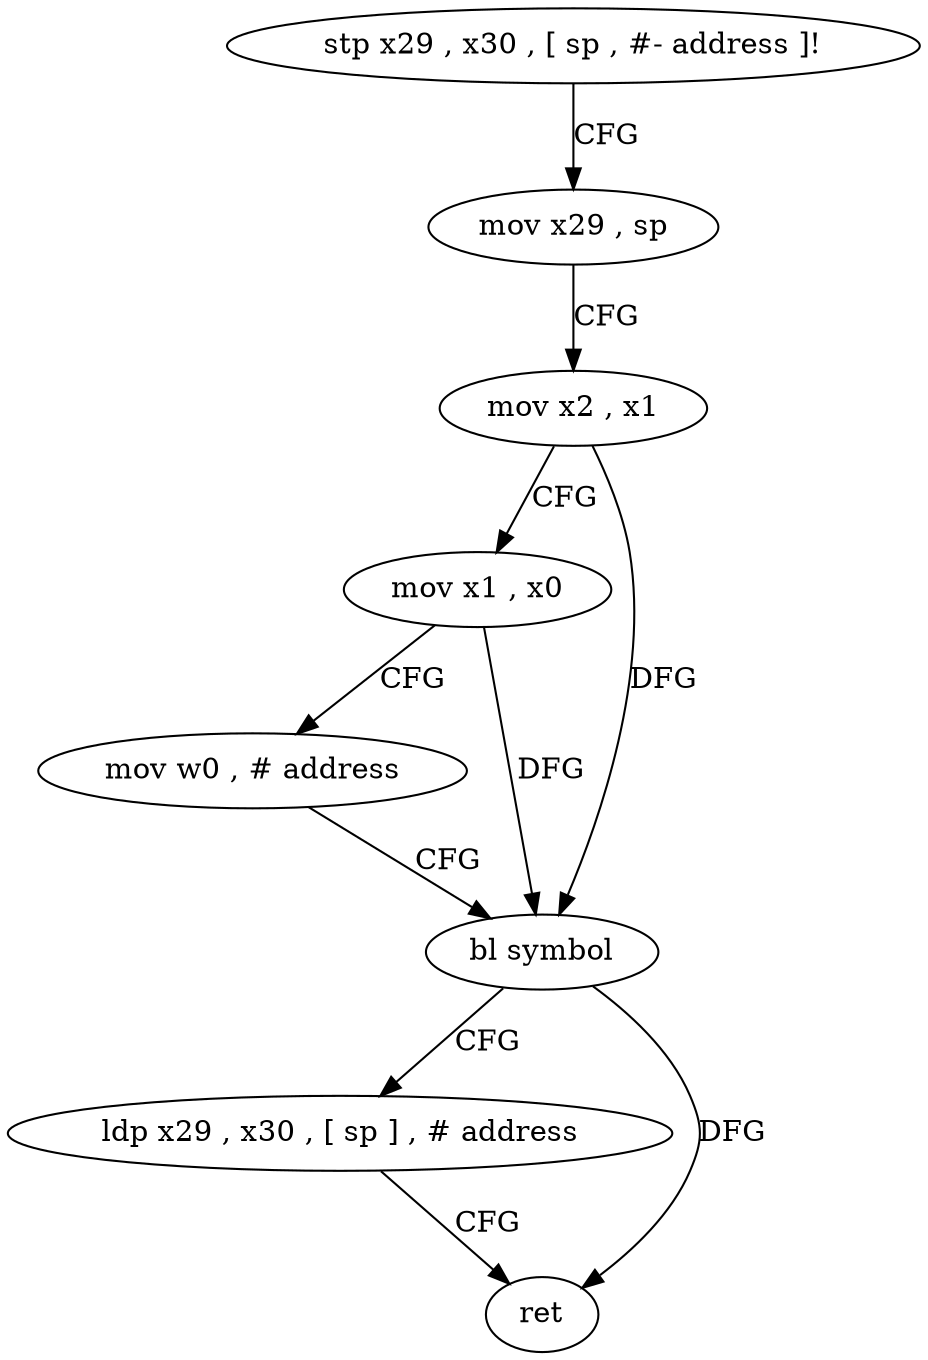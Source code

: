digraph "func" {
"4284116" [label = "stp x29 , x30 , [ sp , #- address ]!" ]
"4284120" [label = "mov x29 , sp" ]
"4284124" [label = "mov x2 , x1" ]
"4284128" [label = "mov x1 , x0" ]
"4284132" [label = "mov w0 , # address" ]
"4284136" [label = "bl symbol" ]
"4284140" [label = "ldp x29 , x30 , [ sp ] , # address" ]
"4284144" [label = "ret" ]
"4284116" -> "4284120" [ label = "CFG" ]
"4284120" -> "4284124" [ label = "CFG" ]
"4284124" -> "4284128" [ label = "CFG" ]
"4284124" -> "4284136" [ label = "DFG" ]
"4284128" -> "4284132" [ label = "CFG" ]
"4284128" -> "4284136" [ label = "DFG" ]
"4284132" -> "4284136" [ label = "CFG" ]
"4284136" -> "4284140" [ label = "CFG" ]
"4284136" -> "4284144" [ label = "DFG" ]
"4284140" -> "4284144" [ label = "CFG" ]
}
